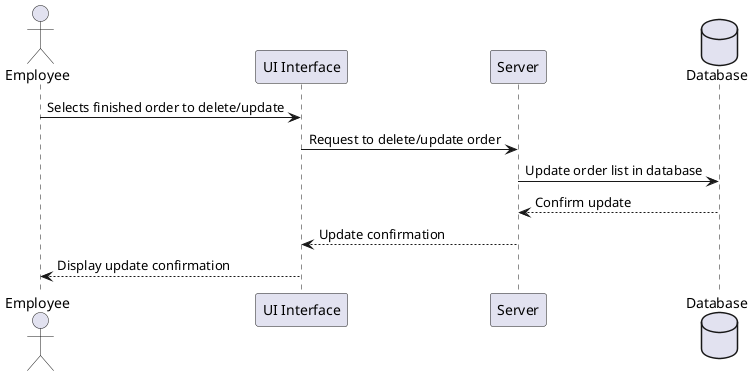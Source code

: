 @startuml
actor Employee as employee
participant "UI Interface" as UI
participant "Server" as server
database "Database" as db

employee -> UI : Selects finished order to delete/update
UI -> server : Request to delete/update order
server -> db : Update order list in database
db --> server : Confirm update
server --> UI : Update confirmation
UI --> employee : Display update confirmation

@enduml